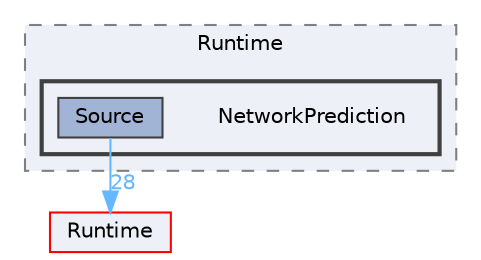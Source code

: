 digraph "NetworkPrediction"
{
 // INTERACTIVE_SVG=YES
 // LATEX_PDF_SIZE
  bgcolor="transparent";
  edge [fontname=Helvetica,fontsize=10,labelfontname=Helvetica,labelfontsize=10];
  node [fontname=Helvetica,fontsize=10,shape=box,height=0.2,width=0.4];
  compound=true
  subgraph clusterdir_a60e1ce30f7313164a0e11a69cddad56 {
    graph [ bgcolor="#edf0f7", pencolor="grey50", label="Runtime", fontname=Helvetica,fontsize=10 style="filled,dashed", URL="dir_a60e1ce30f7313164a0e11a69cddad56.html",tooltip=""]
  subgraph clusterdir_54f62b962e67994f51c1c8bb79ac2c22 {
    graph [ bgcolor="#edf0f7", pencolor="grey25", label="", fontname=Helvetica,fontsize=10 style="filled,bold", URL="dir_54f62b962e67994f51c1c8bb79ac2c22.html",tooltip=""]
    dir_54f62b962e67994f51c1c8bb79ac2c22 [shape=plaintext, label="NetworkPrediction"];
  dir_00e1f22e13ee2639f2ca66791c4dee8b [label="Source", fillcolor="#a2b4d6", color="grey25", style="filled", URL="dir_00e1f22e13ee2639f2ca66791c4dee8b.html",tooltip=""];
  }
  }
  dir_7536b172fbd480bfd146a1b1acd6856b [label="Runtime", fillcolor="#edf0f7", color="red", style="filled", URL="dir_7536b172fbd480bfd146a1b1acd6856b.html",tooltip=""];
  dir_00e1f22e13ee2639f2ca66791c4dee8b->dir_7536b172fbd480bfd146a1b1acd6856b [headlabel="28", labeldistance=1.5 headhref="dir_001117_000984.html" href="dir_001117_000984.html" color="steelblue1" fontcolor="steelblue1"];
}
